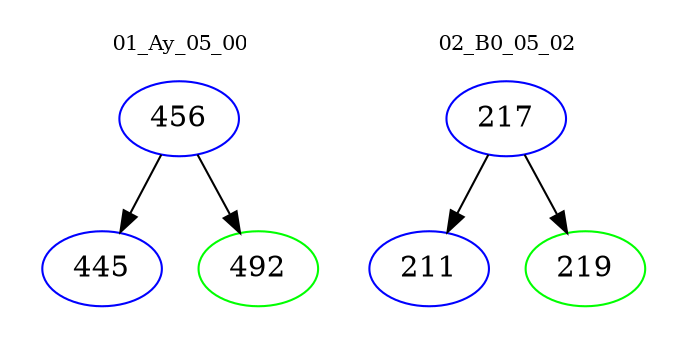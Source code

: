 digraph{
subgraph cluster_0 {
color = white
label = "01_Ay_05_00";
fontsize=10;
T0_456 [label="456", color="blue"]
T0_456 -> T0_445 [color="black"]
T0_445 [label="445", color="blue"]
T0_456 -> T0_492 [color="black"]
T0_492 [label="492", color="green"]
}
subgraph cluster_1 {
color = white
label = "02_B0_05_02";
fontsize=10;
T1_217 [label="217", color="blue"]
T1_217 -> T1_211 [color="black"]
T1_211 [label="211", color="blue"]
T1_217 -> T1_219 [color="black"]
T1_219 [label="219", color="green"]
}
}
